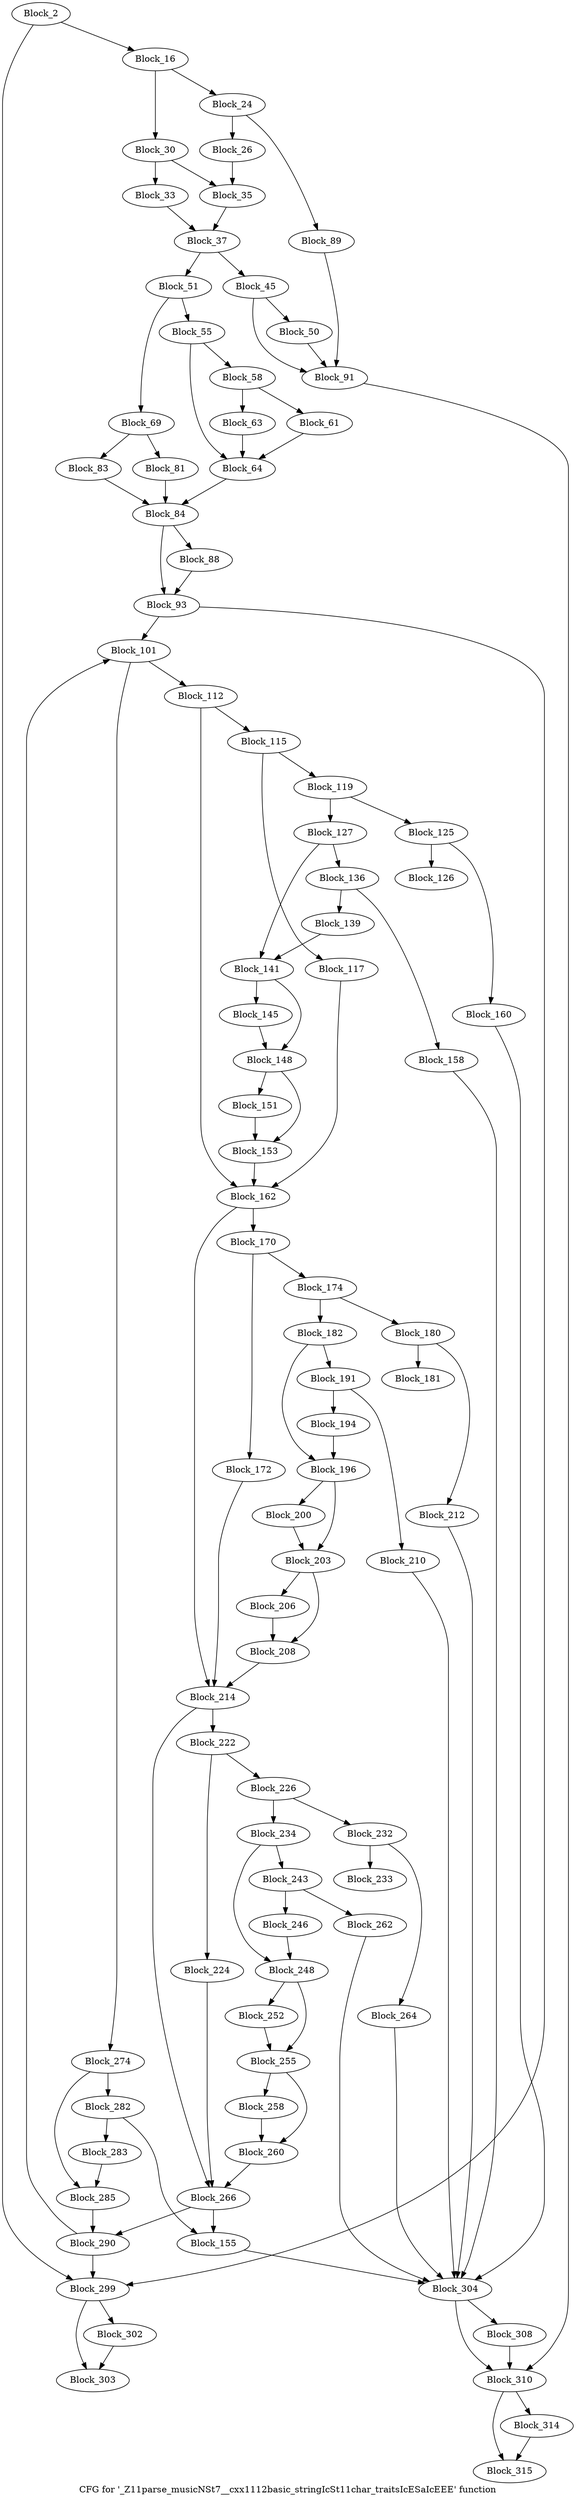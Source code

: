 digraph "CFG for '_Z11parse_musicNSt7__cxx1112basic_stringIcSt11char_traitsIcESaIcEEE' function" {
	label="CFG for '_Z11parse_musicNSt7__cxx1112basic_stringIcSt11char_traitsIcESaIcEEE' function";

	block_2 [label="Block_2"];
	block_2:s0 -> block_299;
	block_2:s1 -> block_16;
	block_16 [label="Block_16"];
	block_16:s0 -> block_24;
	block_16:s1 -> block_30;
	block_24 [label="Block_24"];
	block_24 -> block_26;
	block_24 -> block_89;
	block_26 [label="Block_26"];
	block_26 -> block_35;
	block_30 [label="Block_30"];
	block_30:s0 -> block_33;
	block_30:s1 -> block_35;
	block_33 [label="Block_33"];
	block_33 -> block_37;
	block_35 [label="Block_35"];
	block_35 -> block_37;
	block_37 [label="Block_37"];
	block_37 -> block_51;
	block_37 -> block_45;
	block_45 [label="Block_45"];
	block_45:s0 -> block_91;
	block_45:s1 -> block_50;
	block_50 [label="Block_50"];
	block_50 -> block_91;
	block_51 [label="Block_51"];
	block_51:s0 -> block_55;
	block_51:s1 -> block_69;
	block_55 [label="Block_55"];
	block_55:s0 -> block_64;
	block_55:s1 -> block_58;
	block_58 [label="Block_58"];
	block_58:s0 -> block_61;
	block_58:s1 -> block_63;
	block_61 [label="Block_61"];
	block_61 -> block_64;
	block_63 [label="Block_63"];
	block_63 -> block_64;
	block_64 [label="Block_64"];
	block_64 -> block_84;
	block_69 [label="Block_69"];
	block_69:s0 -> block_83;
	block_69:s1 -> block_81;
	block_81 [label="Block_81"];
	block_81 -> block_84;
	block_83 [label="Block_83"];
	block_83 -> block_84;
	block_84 [label="Block_84"];
	block_84:s0 -> block_93;
	block_84:s1 -> block_88;
	block_88 [label="Block_88"];
	block_88 -> block_93;
	block_89 [label="Block_89"];
	block_89 -> block_91;
	block_91 [label="Block_91"];
	block_91 -> block_310;
	block_93 [label="Block_93"];
	block_93:s0 -> block_299;
	block_93:s1 -> block_101;
	block_101 [label="Block_101"];
	block_101:s0 -> block_112;
	block_101:s1 -> block_274;
	block_112 [label="Block_112"];
	block_112:s0 -> block_115;
	block_112:s1 -> block_162;
	block_115 [label="Block_115"];
	block_115:s0 -> block_119;
	block_115:s1 -> block_117;
	block_117 [label="Block_117"];
	block_117 -> block_162;
	block_119 [label="Block_119"];
	block_119:s0 -> block_125;
	block_119:s1 -> block_127;
	block_125 [label="Block_125"];
	block_125 -> block_126;
	block_125 -> block_160;
	block_126 [label="Block_126"];
	block_127 [label="Block_127"];
	block_127:s0 -> block_141;
	block_127:s1 -> block_136;
	block_136 [label="Block_136"];
	block_136 -> block_139;
	block_136 -> block_158;
	block_139 [label="Block_139"];
	block_139 -> block_141;
	block_141 [label="Block_141"];
	block_141:s0 -> block_145;
	block_141:s1 -> block_148;
	block_145 [label="Block_145"];
	block_145 -> block_148;
	block_148 [label="Block_148"];
	block_148:s0 -> block_153;
	block_148:s1 -> block_151;
	block_151 [label="Block_151"];
	block_151 -> block_153;
	block_153 [label="Block_153"];
	block_153 -> block_162;
	block_155 [label="Block_155"];
	block_155 -> block_304;
	block_158 [label="Block_158"];
	block_158 -> block_304;
	block_160 [label="Block_160"];
	block_160 -> block_304;
	block_162 [label="Block_162"];
	block_162:s0 -> block_170;
	block_162:s1 -> block_214;
	block_170 [label="Block_170"];
	block_170:s0 -> block_174;
	block_170:s1 -> block_172;
	block_172 [label="Block_172"];
	block_172 -> block_214;
	block_174 [label="Block_174"];
	block_174:s0 -> block_180;
	block_174:s1 -> block_182;
	block_180 [label="Block_180"];
	block_180 -> block_181;
	block_180 -> block_212;
	block_181 [label="Block_181"];
	block_182 [label="Block_182"];
	block_182:s0 -> block_196;
	block_182:s1 -> block_191;
	block_191 [label="Block_191"];
	block_191 -> block_194;
	block_191 -> block_210;
	block_194 [label="Block_194"];
	block_194 -> block_196;
	block_196 [label="Block_196"];
	block_196:s0 -> block_200;
	block_196:s1 -> block_203;
	block_200 [label="Block_200"];
	block_200 -> block_203;
	block_203 [label="Block_203"];
	block_203:s0 -> block_208;
	block_203:s1 -> block_206;
	block_206 [label="Block_206"];
	block_206 -> block_208;
	block_208 [label="Block_208"];
	block_208 -> block_214;
	block_210 [label="Block_210"];
	block_210 -> block_304;
	block_212 [label="Block_212"];
	block_212 -> block_304;
	block_214 [label="Block_214"];
	block_214:s0 -> block_222;
	block_214:s1 -> block_266;
	block_222 [label="Block_222"];
	block_222:s0 -> block_226;
	block_222:s1 -> block_224;
	block_224 [label="Block_224"];
	block_224 -> block_266;
	block_226 [label="Block_226"];
	block_226:s0 -> block_232;
	block_226:s1 -> block_234;
	block_232 [label="Block_232"];
	block_232 -> block_233;
	block_232 -> block_264;
	block_233 [label="Block_233"];
	block_234 [label="Block_234"];
	block_234:s0 -> block_248;
	block_234:s1 -> block_243;
	block_243 [label="Block_243"];
	block_243 -> block_246;
	block_243 -> block_262;
	block_246 [label="Block_246"];
	block_246 -> block_248;
	block_248 [label="Block_248"];
	block_248:s0 -> block_252;
	block_248:s1 -> block_255;
	block_252 [label="Block_252"];
	block_252 -> block_255;
	block_255 [label="Block_255"];
	block_255:s0 -> block_260;
	block_255:s1 -> block_258;
	block_258 [label="Block_258"];
	block_258 -> block_260;
	block_260 [label="Block_260"];
	block_260 -> block_266;
	block_262 [label="Block_262"];
	block_262 -> block_304;
	block_264 [label="Block_264"];
	block_264 -> block_304;
	block_266 [label="Block_266"];
	block_266 -> block_290;
	block_266 -> block_155;
	block_274 [label="Block_274"];
	block_274:s0 -> block_282;
	block_274:s1 -> block_285;
	block_282 [label="Block_282"];
	block_282 -> block_283;
	block_282 -> block_155;
	block_283 [label="Block_283"];
	block_283 -> block_285;
	block_285 [label="Block_285"];
	block_285 -> block_290;
	block_290 [label="Block_290"];
	block_290:s0 -> block_101;
	block_290:s1 -> block_299;
	block_299 [label="Block_299"];
	block_299:s0 -> block_303;
	block_299:s1 -> block_302;
	block_302 [label="Block_302"];
	block_302 -> block_303;
	block_303 [label="Block_303"];
	block_304 [label="Block_304"];
	block_304:s0 -> block_310;
	block_304:s1 -> block_308;
	block_308 [label="Block_308"];
	block_308 -> block_310;
	block_310 [label="Block_310"];
	block_310:s0 -> block_315;
	block_310:s1 -> block_314;
	block_314 [label="Block_314"];
	block_314 -> block_315;
	block_315 [label="Block_315"];
}
